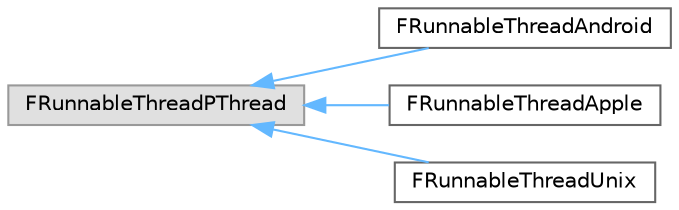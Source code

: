 digraph "Graphical Class Hierarchy"
{
 // INTERACTIVE_SVG=YES
 // LATEX_PDF_SIZE
  bgcolor="transparent";
  edge [fontname=Helvetica,fontsize=10,labelfontname=Helvetica,labelfontsize=10];
  node [fontname=Helvetica,fontsize=10,shape=box,height=0.2,width=0.4];
  rankdir="LR";
  Node0 [id="Node000000",label="FRunnableThreadPThread",height=0.2,width=0.4,color="grey60", fillcolor="#E0E0E0", style="filled",tooltip=" "];
  Node0 -> Node1 [id="edge4772_Node000000_Node000001",dir="back",color="steelblue1",style="solid",tooltip=" "];
  Node1 [id="Node000001",label="FRunnableThreadAndroid",height=0.2,width=0.4,color="grey40", fillcolor="white", style="filled",URL="$d8/d9f/classFRunnableThreadAndroid.html",tooltip="Android implementation of the pthread functions."];
  Node0 -> Node2 [id="edge4773_Node000000_Node000002",dir="back",color="steelblue1",style="solid",tooltip=" "];
  Node2 [id="Node000002",label="FRunnableThreadApple",height=0.2,width=0.4,color="grey40", fillcolor="white", style="filled",URL="$d0/d3a/classFRunnableThreadApple.html",tooltip="Apple implementation of the Process OS functions."];
  Node0 -> Node3 [id="edge4774_Node000000_Node000003",dir="back",color="steelblue1",style="solid",tooltip=" "];
  Node3 [id="Node000003",label="FRunnableThreadUnix",height=0.2,width=0.4,color="grey40", fillcolor="white", style="filled",URL="$d1/d34/classFRunnableThreadUnix.html",tooltip="Unix implementation of the Process OS functions."];
}
